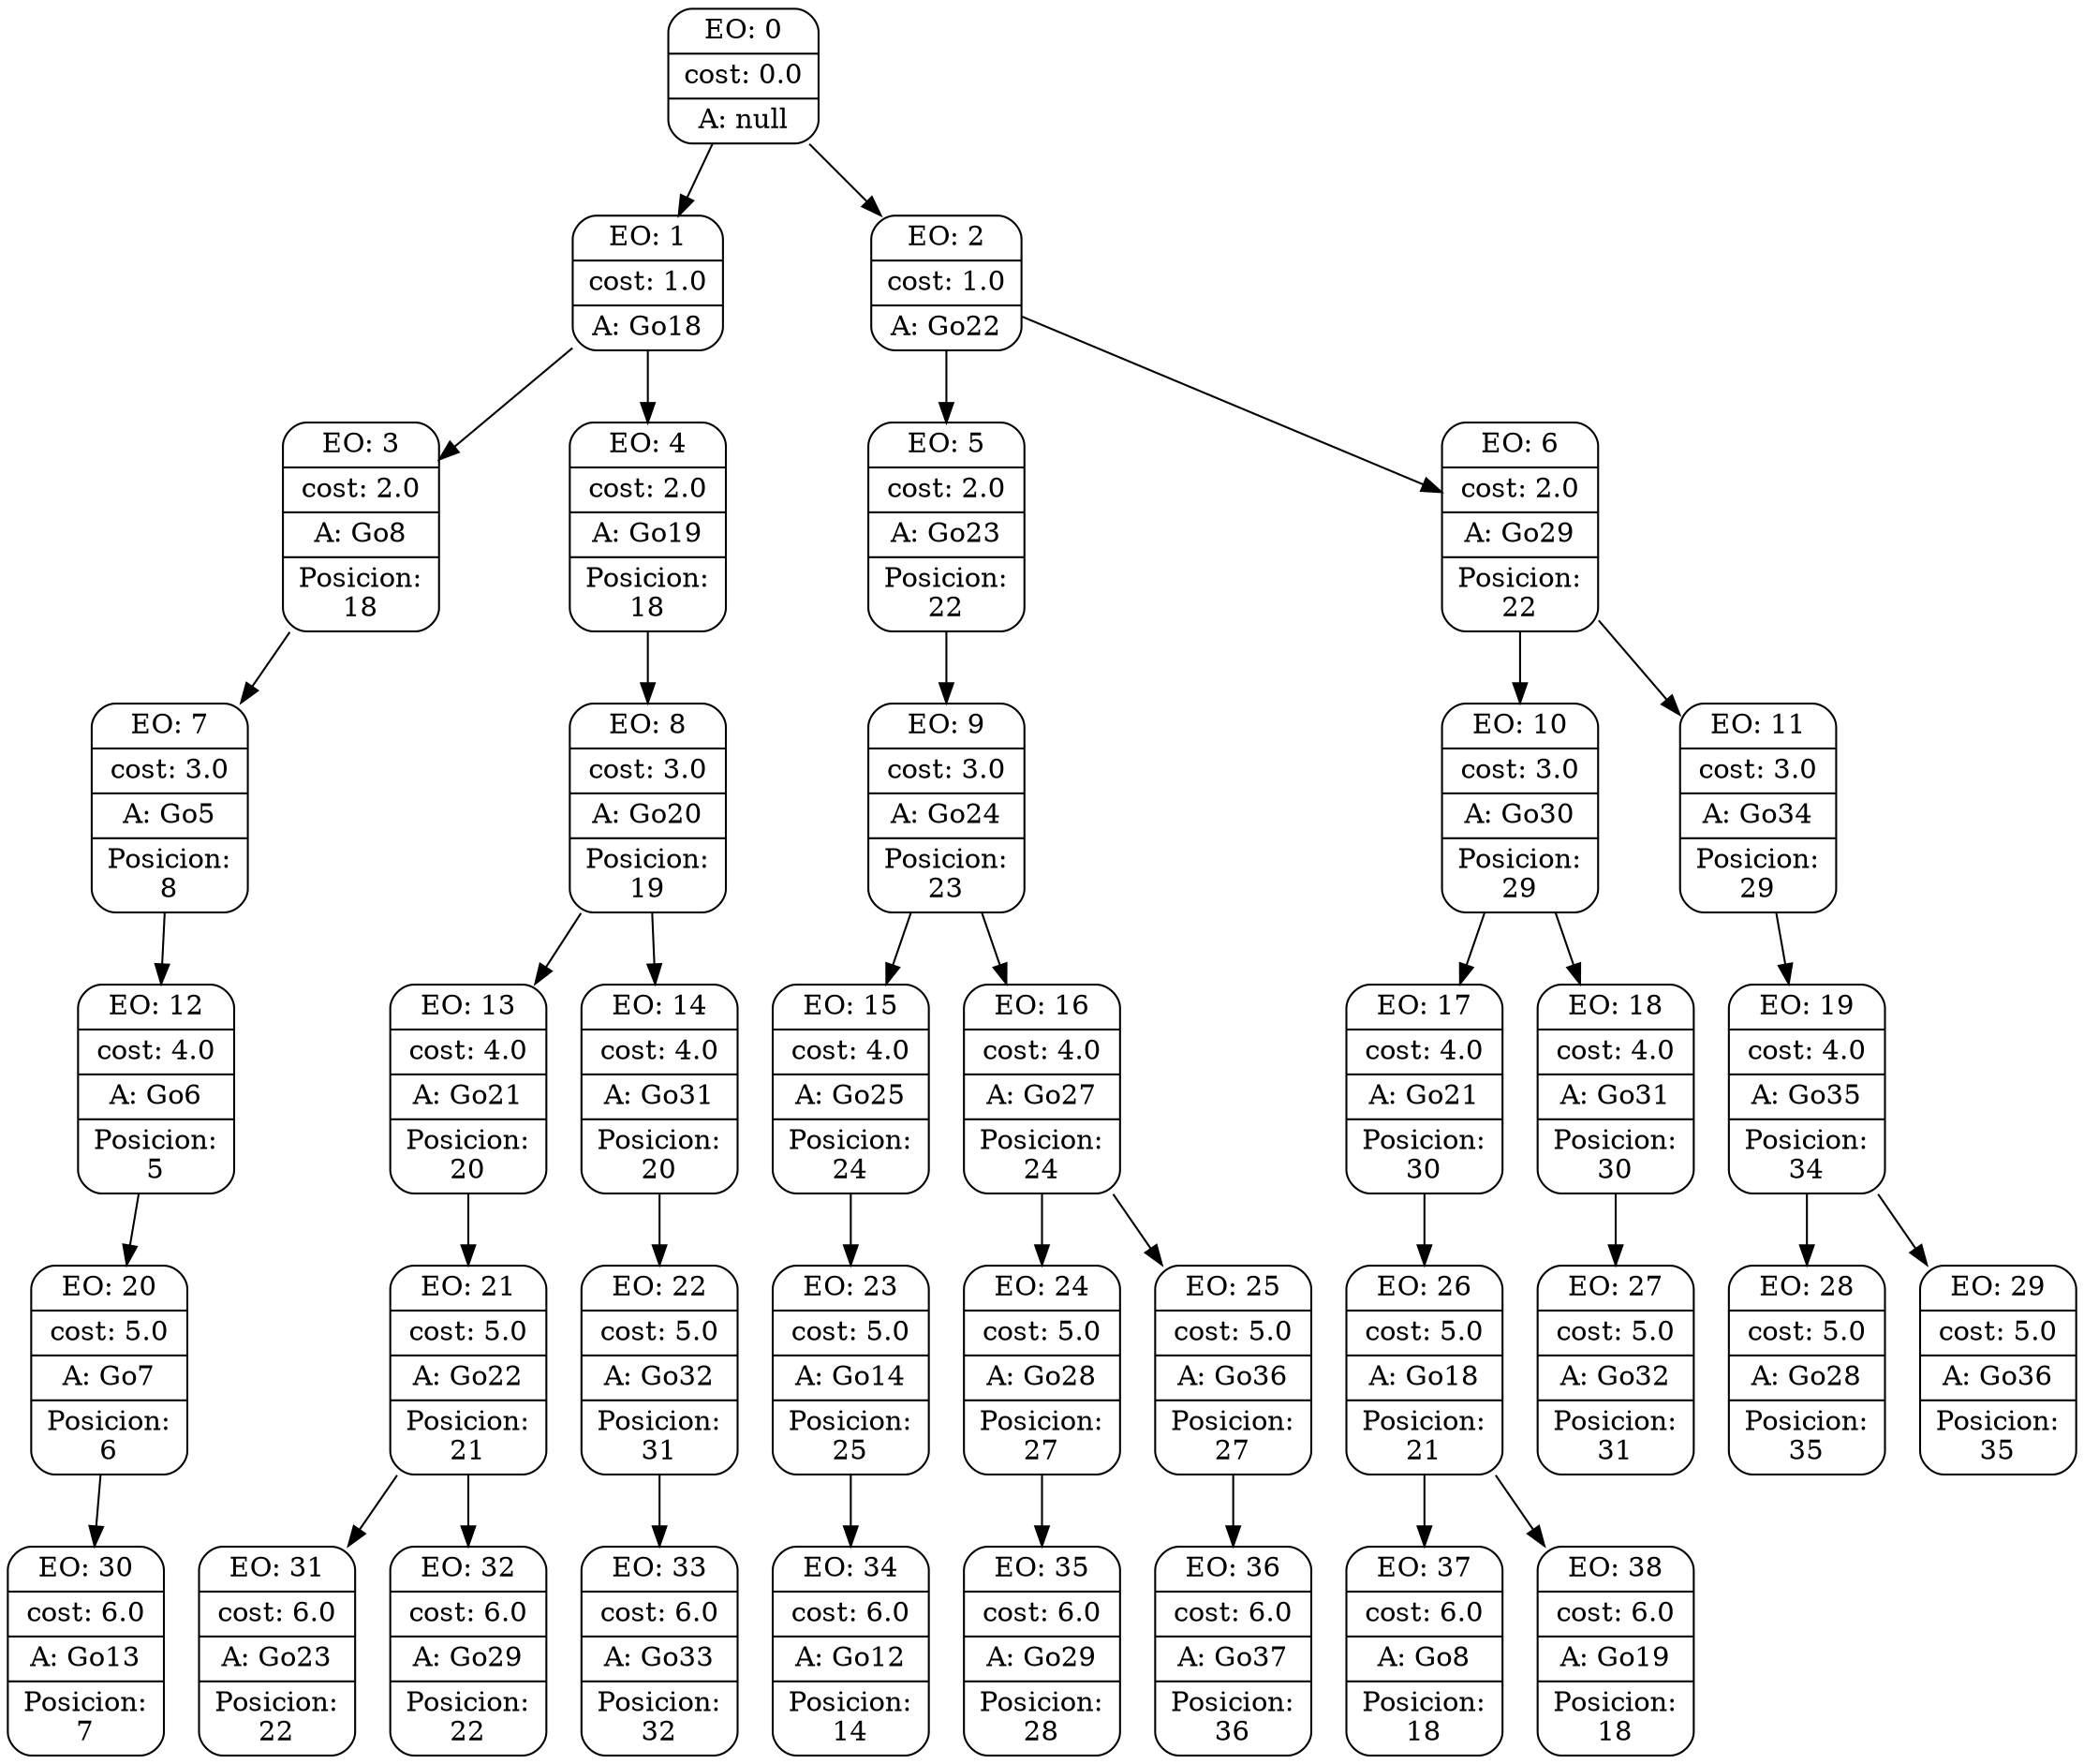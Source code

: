 digraph g {
node [shape = Mrecord];
nodo0[label="{EO: 0|cost: 0.0|A: null}"]
nodo1[label="{EO: 1|cost: 1.0|A: Go18}"]
nodo3[label="{EO: 3|cost: 2.0|A: Go8|Posicion:\n18}"]
nodo7[label="{EO: 7|cost: 3.0|A: Go5|Posicion:\n8}"]
nodo12[label="{EO: 12|cost: 4.0|A: Go6|Posicion:\n5}"]
nodo20[label="{EO: 20|cost: 5.0|A: Go7|Posicion:\n6}"]
nodo30[label="{EO: 30|cost: 6.0|A: Go13|Posicion:\n7}"]

nodo20 -> nodo30;

nodo12 -> nodo20;

nodo7 -> nodo12;

nodo3 -> nodo7;

nodo1 -> nodo3;
nodo4[label="{EO: 4|cost: 2.0|A: Go19|Posicion:\n18}"]
nodo8[label="{EO: 8|cost: 3.0|A: Go20|Posicion:\n19}"]
nodo13[label="{EO: 13|cost: 4.0|A: Go21|Posicion:\n20}"]
nodo21[label="{EO: 21|cost: 5.0|A: Go22|Posicion:\n21}"]
nodo31[label="{EO: 31|cost: 6.0|A: Go23|Posicion:\n22}"]

nodo21 -> nodo31;
nodo32[label="{EO: 32|cost: 6.0|A: Go29|Posicion:\n22}"]

nodo21 -> nodo32;

nodo13 -> nodo21;

nodo8 -> nodo13;
nodo14[label="{EO: 14|cost: 4.0|A: Go31|Posicion:\n20}"]
nodo22[label="{EO: 22|cost: 5.0|A: Go32|Posicion:\n31}"]
nodo33[label="{EO: 33|cost: 6.0|A: Go33|Posicion:\n32}"]

nodo22 -> nodo33;

nodo14 -> nodo22;

nodo8 -> nodo14;

nodo4 -> nodo8;

nodo1 -> nodo4;

nodo0 -> nodo1;
nodo2[label="{EO: 2|cost: 1.0|A: Go22}"]
nodo5[label="{EO: 5|cost: 2.0|A: Go23|Posicion:\n22}"]
nodo9[label="{EO: 9|cost: 3.0|A: Go24|Posicion:\n23}"]
nodo15[label="{EO: 15|cost: 4.0|A: Go25|Posicion:\n24}"]
nodo23[label="{EO: 23|cost: 5.0|A: Go14|Posicion:\n25}"]
nodo34[label="{EO: 34|cost: 6.0|A: Go12|Posicion:\n14}"]

nodo23 -> nodo34;

nodo15 -> nodo23;

nodo9 -> nodo15;
nodo16[label="{EO: 16|cost: 4.0|A: Go27|Posicion:\n24}"]
nodo24[label="{EO: 24|cost: 5.0|A: Go28|Posicion:\n27}"]
nodo35[label="{EO: 35|cost: 6.0|A: Go29|Posicion:\n28}"]

nodo24 -> nodo35;

nodo16 -> nodo24;
nodo25[label="{EO: 25|cost: 5.0|A: Go36|Posicion:\n27}"]
nodo36[label="{EO: 36|cost: 6.0|A: Go37|Posicion:\n36}"]

nodo25 -> nodo36;

nodo16 -> nodo25;

nodo9 -> nodo16;

nodo5 -> nodo9;

nodo2 -> nodo5;
nodo6[label="{EO: 6|cost: 2.0|A: Go29|Posicion:\n22}"]
nodo10[label="{EO: 10|cost: 3.0|A: Go30|Posicion:\n29}"]
nodo17[label="{EO: 17|cost: 4.0|A: Go21|Posicion:\n30}"]
nodo26[label="{EO: 26|cost: 5.0|A: Go18|Posicion:\n21}"]
nodo37[label="{EO: 37|cost: 6.0|A: Go8|Posicion:\n18}"]

nodo26 -> nodo37;
nodo38[label="{EO: 38|cost: 6.0|A: Go19|Posicion:\n18}"]

nodo26 -> nodo38;

nodo17 -> nodo26;

nodo10 -> nodo17;
nodo18[label="{EO: 18|cost: 4.0|A: Go31|Posicion:\n30}"]
nodo27[label="{EO: 27|cost: 5.0|A: Go32|Posicion:\n31}"]

nodo18 -> nodo27;

nodo10 -> nodo18;

nodo6 -> nodo10;
nodo11[label="{EO: 11|cost: 3.0|A: Go34|Posicion:\n29}"]
nodo19[label="{EO: 19|cost: 4.0|A: Go35|Posicion:\n34}"]
nodo28[label="{EO: 28|cost: 5.0|A: Go28|Posicion:\n35}"]

nodo19 -> nodo28;
nodo29[label="{EO: 29|cost: 5.0|A: Go36|Posicion:\n35}"]

nodo19 -> nodo29;

nodo11 -> nodo19;

nodo6 -> nodo11;

nodo2 -> nodo6;

nodo0 -> nodo2;


}